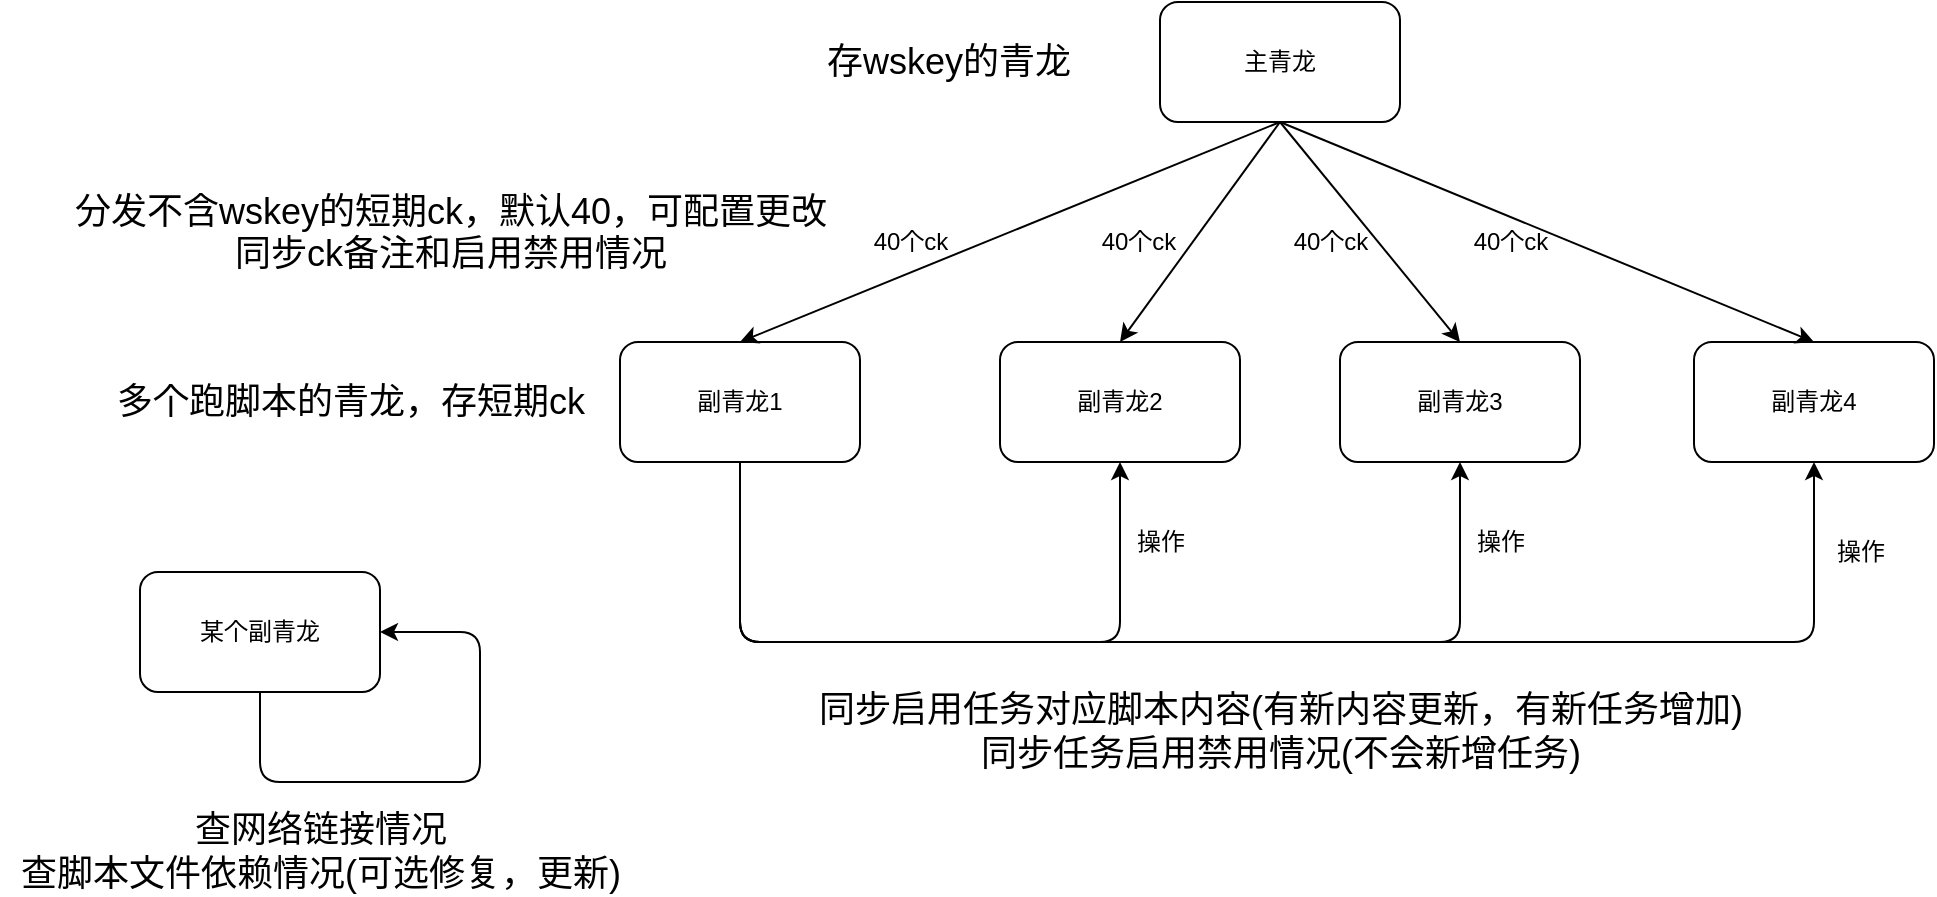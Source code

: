 <mxfile version="13.3.5" type="device"><diagram id="wi_4TiGzO7MOAetNkwUC" name="第 1 页"><mxGraphModel dx="2117" dy="604" grid="1" gridSize="10" guides="1" tooltips="1" connect="1" arrows="1" fold="1" page="1" pageScale="1" pageWidth="827" pageHeight="1169" math="0" shadow="0"><root><mxCell id="0"/><mxCell id="1" parent="0"/><mxCell id="sbSoVKKNCSjzhuhScPe6-3" value="主青龙" style="rounded=1;whiteSpace=wrap;html=1;" vertex="1" parent="1"><mxGeometry x="440" y="140" width="120" height="60" as="geometry"/></mxCell><mxCell id="sbSoVKKNCSjzhuhScPe6-4" value="副青龙1" style="rounded=1;whiteSpace=wrap;html=1;" vertex="1" parent="1"><mxGeometry x="170" y="310" width="120" height="60" as="geometry"/></mxCell><mxCell id="sbSoVKKNCSjzhuhScPe6-5" value="&lt;span&gt;副青龙2&lt;/span&gt;" style="rounded=1;whiteSpace=wrap;html=1;" vertex="1" parent="1"><mxGeometry x="360" y="310" width="120" height="60" as="geometry"/></mxCell><mxCell id="sbSoVKKNCSjzhuhScPe6-6" value="&lt;span&gt;副青龙3&lt;/span&gt;" style="rounded=1;whiteSpace=wrap;html=1;" vertex="1" parent="1"><mxGeometry x="530" y="310" width="120" height="60" as="geometry"/></mxCell><mxCell id="sbSoVKKNCSjzhuhScPe6-7" value="&lt;span&gt;副青龙4&lt;/span&gt;" style="rounded=1;whiteSpace=wrap;html=1;" vertex="1" parent="1"><mxGeometry x="707" y="310" width="120" height="60" as="geometry"/></mxCell><mxCell id="sbSoVKKNCSjzhuhScPe6-8" value="" style="endArrow=classic;html=1;exitX=0.5;exitY=1;exitDx=0;exitDy=0;entryX=0.5;entryY=0;entryDx=0;entryDy=0;" edge="1" parent="1" source="sbSoVKKNCSjzhuhScPe6-3" target="sbSoVKKNCSjzhuhScPe6-5"><mxGeometry width="50" height="50" relative="1" as="geometry"><mxPoint x="450" y="290" as="sourcePoint"/><mxPoint x="500" y="240" as="targetPoint"/></mxGeometry></mxCell><mxCell id="sbSoVKKNCSjzhuhScPe6-9" value="" style="endArrow=classic;html=1;exitX=0.5;exitY=1;exitDx=0;exitDy=0;entryX=0.5;entryY=0;entryDx=0;entryDy=0;" edge="1" parent="1" source="sbSoVKKNCSjzhuhScPe6-3" target="sbSoVKKNCSjzhuhScPe6-6"><mxGeometry width="50" height="50" relative="1" as="geometry"><mxPoint x="475" y="280" as="sourcePoint"/><mxPoint x="525" y="230" as="targetPoint"/></mxGeometry></mxCell><mxCell id="sbSoVKKNCSjzhuhScPe6-10" value="" style="endArrow=classic;html=1;exitX=0.5;exitY=1;exitDx=0;exitDy=0;entryX=0.5;entryY=0;entryDx=0;entryDy=0;" edge="1" parent="1" source="sbSoVKKNCSjzhuhScPe6-3" target="sbSoVKKNCSjzhuhScPe6-7"><mxGeometry width="50" height="50" relative="1" as="geometry"><mxPoint x="510" y="260" as="sourcePoint"/><mxPoint x="560" y="210" as="targetPoint"/></mxGeometry></mxCell><mxCell id="sbSoVKKNCSjzhuhScPe6-11" value="" style="endArrow=classic;html=1;exitX=0.5;exitY=1;exitDx=0;exitDy=0;entryX=0.5;entryY=0;entryDx=0;entryDy=0;" edge="1" parent="1" source="sbSoVKKNCSjzhuhScPe6-3" target="sbSoVKKNCSjzhuhScPe6-4"><mxGeometry width="50" height="50" relative="1" as="geometry"><mxPoint x="520" y="270" as="sourcePoint"/><mxPoint x="570" y="220" as="targetPoint"/></mxGeometry></mxCell><mxCell id="sbSoVKKNCSjzhuhScPe6-12" value="&lt;font style=&quot;font-size: 18px&quot;&gt;&lt;br&gt;分发不含wskey的短期ck，默认40，可配置更改&lt;br&gt;同步ck备注和启用禁用情况&lt;br&gt;&lt;/font&gt;" style="text;html=1;align=center;verticalAlign=middle;resizable=0;points=[];autosize=1;" vertex="1" parent="1"><mxGeometry x="-110" y="220" width="390" height="50" as="geometry"/></mxCell><mxCell id="sbSoVKKNCSjzhuhScPe6-13" value="40个ck" style="text;html=1;align=center;verticalAlign=middle;resizable=0;points=[];autosize=1;" vertex="1" parent="1"><mxGeometry x="404" y="250" width="50" height="20" as="geometry"/></mxCell><mxCell id="sbSoVKKNCSjzhuhScPe6-14" value="40个ck" style="text;html=1;align=center;verticalAlign=middle;resizable=0;points=[];autosize=1;" vertex="1" parent="1"><mxGeometry x="290" y="250" width="50" height="20" as="geometry"/></mxCell><mxCell id="sbSoVKKNCSjzhuhScPe6-15" value="40个ck" style="text;html=1;align=center;verticalAlign=middle;resizable=0;points=[];autosize=1;" vertex="1" parent="1"><mxGeometry x="500" y="250" width="50" height="20" as="geometry"/></mxCell><mxCell id="sbSoVKKNCSjzhuhScPe6-16" value="40个ck" style="text;html=1;align=center;verticalAlign=middle;resizable=0;points=[];autosize=1;" vertex="1" parent="1"><mxGeometry x="590" y="250" width="50" height="20" as="geometry"/></mxCell><mxCell id="sbSoVKKNCSjzhuhScPe6-18" value="&lt;font style=&quot;font-size: 18px&quot;&gt;多个跑脚本的青龙，存短期ck&lt;/font&gt;" style="text;html=1;align=center;verticalAlign=middle;resizable=0;points=[];autosize=1;" vertex="1" parent="1"><mxGeometry x="-90" y="330" width="250" height="20" as="geometry"/></mxCell><mxCell id="sbSoVKKNCSjzhuhScPe6-19" value="&lt;font style=&quot;font-size: 18px&quot;&gt;存wskey的青龙&lt;/font&gt;" style="text;html=1;align=center;verticalAlign=middle;resizable=0;points=[];autosize=1;" vertex="1" parent="1"><mxGeometry x="264" y="160" width="140" height="20" as="geometry"/></mxCell><mxCell id="sbSoVKKNCSjzhuhScPe6-24" value="" style="edgeStyle=segmentEdgeStyle;endArrow=classic;html=1;exitX=0.5;exitY=1;exitDx=0;exitDy=0;entryX=0.5;entryY=1;entryDx=0;entryDy=0;" edge="1" parent="1" source="sbSoVKKNCSjzhuhScPe6-4" target="sbSoVKKNCSjzhuhScPe6-5"><mxGeometry width="50" height="50" relative="1" as="geometry"><mxPoint x="210" y="440" as="sourcePoint"/><mxPoint x="500" y="390" as="targetPoint"/><Array as="points"><mxPoint x="230" y="460"/><mxPoint x="420" y="460"/></Array></mxGeometry></mxCell><mxCell id="sbSoVKKNCSjzhuhScPe6-25" value="&lt;font style=&quot;font-size: 18px&quot;&gt;同步启用任务对应脚本内容(有新内容更新，有新任务增加)&lt;br&gt;同步任务启用禁用情况(不会新增任务)&lt;/font&gt;" style="text;html=1;align=center;verticalAlign=middle;resizable=0;points=[];autosize=1;" vertex="1" parent="1"><mxGeometry x="260" y="485" width="480" height="40" as="geometry"/></mxCell><mxCell id="sbSoVKKNCSjzhuhScPe6-28" value="" style="edgeStyle=segmentEdgeStyle;endArrow=classic;html=1;exitX=0.5;exitY=1;exitDx=0;exitDy=0;entryX=0.5;entryY=1;entryDx=0;entryDy=0;" edge="1" parent="1" source="sbSoVKKNCSjzhuhScPe6-4" target="sbSoVKKNCSjzhuhScPe6-6"><mxGeometry width="50" height="50" relative="1" as="geometry"><mxPoint x="240" y="380" as="sourcePoint"/><mxPoint x="430" y="380" as="targetPoint"/><Array as="points"><mxPoint x="230" y="460"/><mxPoint x="590" y="460"/></Array></mxGeometry></mxCell><mxCell id="sbSoVKKNCSjzhuhScPe6-29" value="" style="edgeStyle=segmentEdgeStyle;endArrow=classic;html=1;entryX=0.5;entryY=1;entryDx=0;entryDy=0;" edge="1" parent="1" target="sbSoVKKNCSjzhuhScPe6-7"><mxGeometry width="50" height="50" relative="1" as="geometry"><mxPoint x="230" y="380" as="sourcePoint"/><mxPoint x="720" y="400" as="targetPoint"/><Array as="points"><mxPoint x="230" y="460"/><mxPoint x="767" y="460"/></Array></mxGeometry></mxCell><mxCell id="sbSoVKKNCSjzhuhScPe6-30" value="某个副青龙" style="rounded=1;whiteSpace=wrap;html=1;" vertex="1" parent="1"><mxGeometry x="-70" y="425" width="120" height="60" as="geometry"/></mxCell><mxCell id="sbSoVKKNCSjzhuhScPe6-32" value="" style="edgeStyle=segmentEdgeStyle;endArrow=classic;html=1;exitX=0.5;exitY=1;exitDx=0;exitDy=0;entryX=1;entryY=0.5;entryDx=0;entryDy=0;" edge="1" parent="1" source="sbSoVKKNCSjzhuhScPe6-30" target="sbSoVKKNCSjzhuhScPe6-30"><mxGeometry width="50" height="50" relative="1" as="geometry"><mxPoint y="590" as="sourcePoint"/><mxPoint x="110" y="555" as="targetPoint"/><Array as="points"><mxPoint x="-10" y="530"/><mxPoint x="100" y="530"/><mxPoint x="100" y="455"/></Array></mxGeometry></mxCell><mxCell id="sbSoVKKNCSjzhuhScPe6-33" value="&lt;font style=&quot;font-size: 18px&quot;&gt;查网络链接情况&lt;br&gt;查脚本文件依赖情况(可选修复，更新)&lt;/font&gt;" style="text;html=1;align=center;verticalAlign=middle;resizable=0;points=[];autosize=1;" vertex="1" parent="1"><mxGeometry x="-140" y="545" width="320" height="40" as="geometry"/></mxCell><mxCell id="sbSoVKKNCSjzhuhScPe6-34" value="操作" style="text;html=1;align=center;verticalAlign=middle;resizable=0;points=[];autosize=1;" vertex="1" parent="1"><mxGeometry x="420" y="400" width="40" height="20" as="geometry"/></mxCell><mxCell id="sbSoVKKNCSjzhuhScPe6-35" value="操作" style="text;html=1;align=center;verticalAlign=middle;resizable=0;points=[];autosize=1;" vertex="1" parent="1"><mxGeometry x="590" y="400" width="40" height="20" as="geometry"/></mxCell><mxCell id="sbSoVKKNCSjzhuhScPe6-36" value="操作" style="text;html=1;align=center;verticalAlign=middle;resizable=0;points=[];autosize=1;" vertex="1" parent="1"><mxGeometry x="770" y="405" width="40" height="20" as="geometry"/></mxCell></root></mxGraphModel></diagram></mxfile>